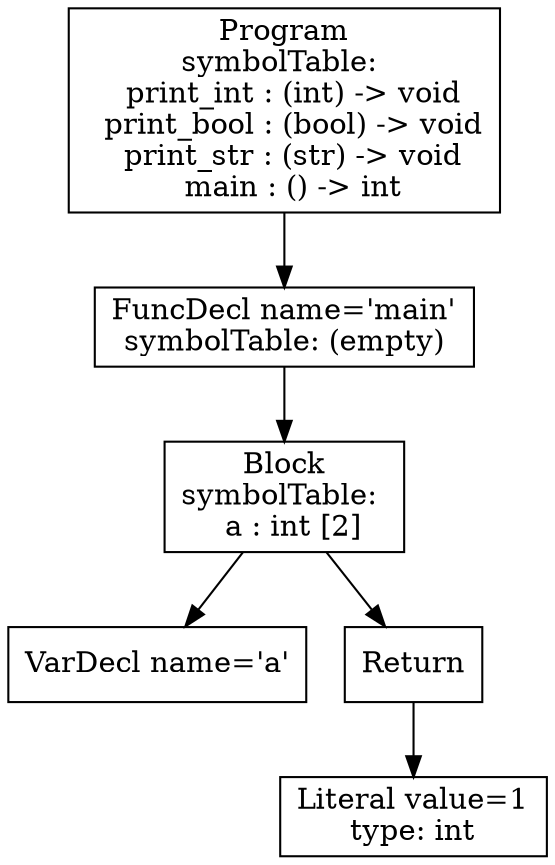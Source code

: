 digraph AST {
3 [shape=box, label="VarDecl name='a'"];
5 [shape=box, label="Literal value=1\ntype: int"];
4 [shape=box, label="Return"];
4 -> 5;
2 [shape=box, label="Block\nsymbolTable: \n  a : int [2]"];
2 -> 3;
2 -> 4;
1 [shape=box, label="FuncDecl name='main'\nsymbolTable: (empty)"];
1 -> 2;
0 [shape=box, label="Program\nsymbolTable: \n  print_int : (int) -> void\n  print_bool : (bool) -> void\n  print_str : (str) -> void\n  main : () -> int"];
0 -> 1;
}

